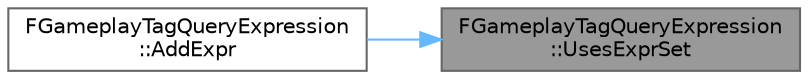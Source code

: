 digraph "FGameplayTagQueryExpression::UsesExprSet"
{
 // INTERACTIVE_SVG=YES
 // LATEX_PDF_SIZE
  bgcolor="transparent";
  edge [fontname=Helvetica,fontsize=10,labelfontname=Helvetica,labelfontsize=10];
  node [fontname=Helvetica,fontsize=10,shape=box,height=0.2,width=0.4];
  rankdir="RL";
  Node1 [id="Node000001",label="FGameplayTagQueryExpression\l::UsesExprSet",height=0.2,width=0.4,color="gray40", fillcolor="grey60", style="filled", fontcolor="black",tooltip="Returns true if this expression uses the expression list data."];
  Node1 -> Node2 [id="edge1_Node000001_Node000002",dir="back",color="steelblue1",style="solid",tooltip=" "];
  Node2 [id="Node000002",label="FGameplayTagQueryExpression\l::AddExpr",height=0.2,width=0.4,color="grey40", fillcolor="white", style="filled",URL="$d0/de9/structFGameplayTagQueryExpression.html#a1bdde69cbb7ce16599fca8ccd57a3459",tooltip=" "];
}
